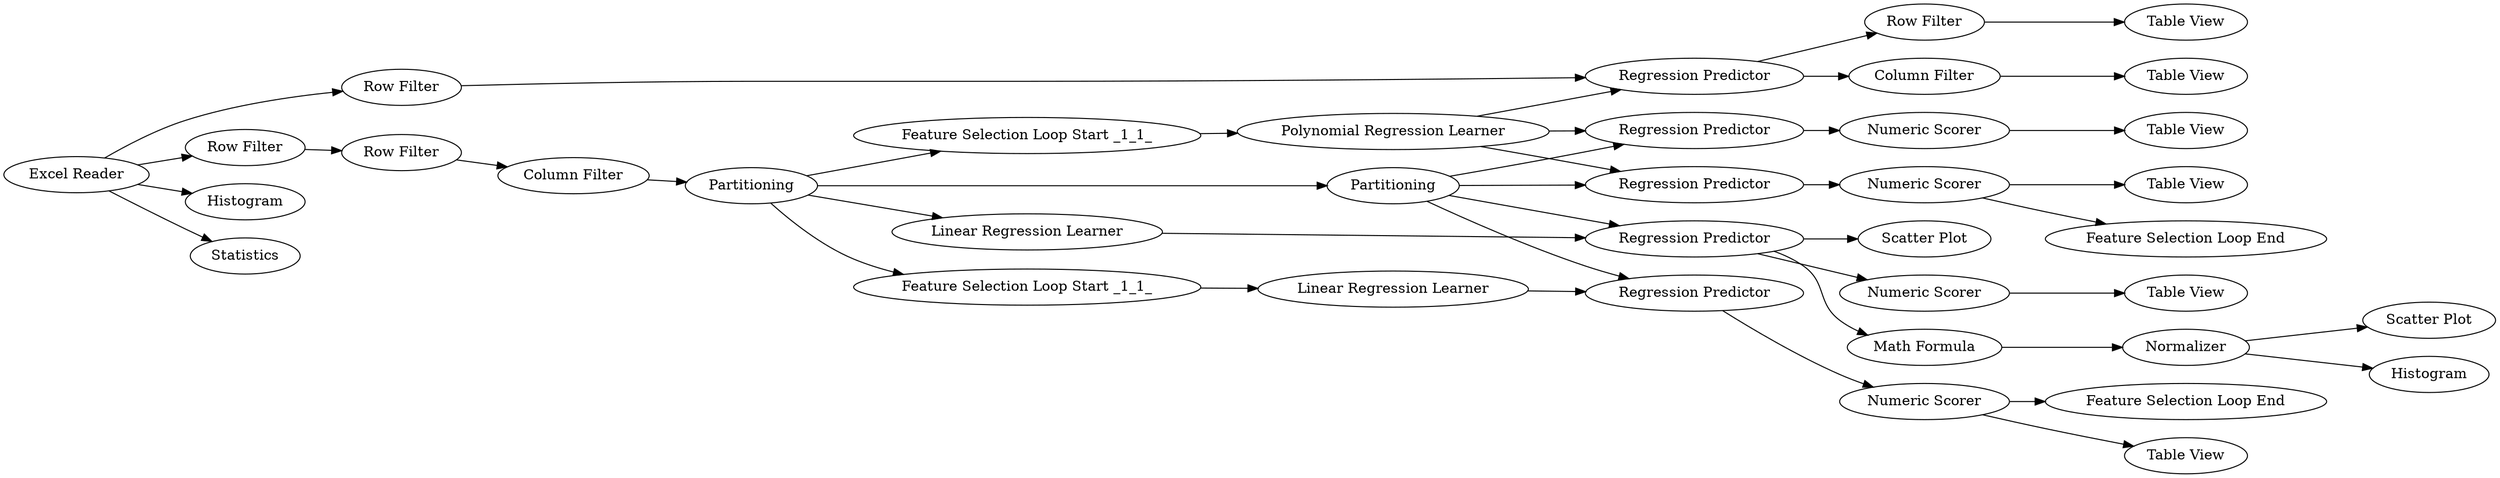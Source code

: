 digraph {
	642 -> 658
	683 -> 22
	648 -> 652
	652 -> 677
	22 -> 60
	658 -> 660
	76 -> 670
	22 -> 671
	682 -> 18
	681 -> 680
	22 -> 74
	639 -> 682
	74 -> 672
	650 -> 654
	642 -> 667
	654 -> 660
	647 -> 643
	660 -> 681
	62 -> 673
	652 -> 686
	682 -> 650
	654 -> 655
	642 -> 668
	18 -> 647
	655 -> 684
	684 -> 678
	642 -> 76
	682 -> 669
	643 -> 645
	669 -> 643
	62 -> 674
	669 -> 655
	645 -> 685
	660 -> 665
	665 -> 679
	670 -> 639
	654 -> 648
	669 -> 22
	682 -> 683
	645 -> 675
	60 -> 62
	669 -> 648
	681 [label="Row Filter"]
	669 [label=Partitioning]
	655 [label="Regression Predictor"]
	18 [label="Feature Selection Loop Start _1_1_"]
	660 [label="Regression Predictor"]
	678 [label="Table View"]
	74 [label="Numeric Scorer"]
	658 [label="Row Filter"]
	679 [label="Table View"]
	674 [label=Histogram]
	670 [label="Row Filter"]
	671 [label="Scatter Plot"]
	652 [label="Numeric Scorer"]
	647 [label="Linear Regression Learner"]
	668 [label=Statistics]
	685 [label="Feature Selection Loop End"]
	643 [label="Regression Predictor"]
	654 [label="Polynomial Regression Learner"]
	686 [label="Feature Selection Loop End"]
	675 [label="Table View"]
	642 [label="Excel Reader"]
	667 [label=Histogram]
	645 [label="Numeric Scorer"]
	22 [label="Regression Predictor"]
	677 [label="Table View"]
	639 [label="Column Filter"]
	680 [label="Table View"]
	76 [label="Row Filter"]
	684 [label="Numeric Scorer"]
	683 [label="Linear Regression Learner"]
	682 [label=Partitioning]
	650 [label="Feature Selection Loop Start _1_1_"]
	60 [label="Math Formula"]
	673 [label="Scatter Plot"]
	665 [label="Column Filter"]
	62 [label=Normalizer]
	672 [label="Table View"]
	648 [label="Regression Predictor"]
	rankdir=LR
}

